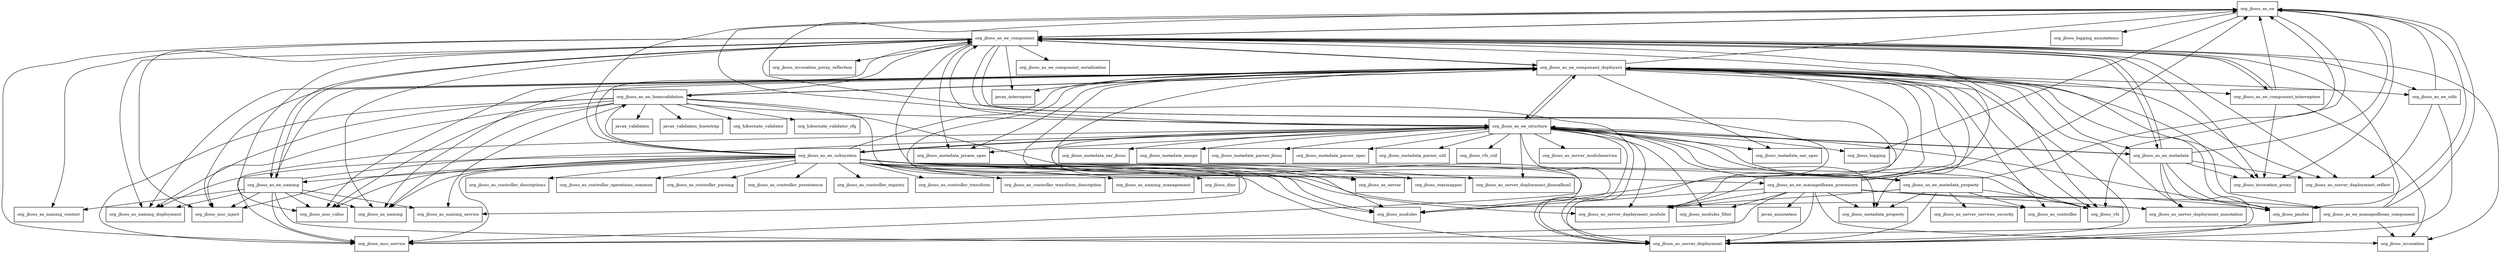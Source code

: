 digraph jboss_as_ee_7_4_0_Final_redhat_19_package_dependencies {
  node [shape = box, fontsize=10.0];
  org_jboss_as_ee -> org_jboss_as_ee_component;
  org_jboss_as_ee -> org_jboss_as_server_deployment;
  org_jboss_as_ee -> org_jboss_invocation_proxy;
  org_jboss_as_ee -> org_jboss_jandex;
  org_jboss_as_ee -> org_jboss_logging;
  org_jboss_as_ee -> org_jboss_logging_annotations;
  org_jboss_as_ee -> org_jboss_vfs;
  org_jboss_as_ee_beanvalidation -> javax_validation;
  org_jboss_as_ee_beanvalidation -> javax_validation_bootstrap;
  org_jboss_as_ee_beanvalidation -> org_hibernate_validator;
  org_jboss_as_ee_beanvalidation -> org_hibernate_validator_cfg;
  org_jboss_as_ee_beanvalidation -> org_jboss_as_ee_component;
  org_jboss_as_ee_beanvalidation -> org_jboss_as_ee_component_deployers;
  org_jboss_as_ee_beanvalidation -> org_jboss_as_ee_structure;
  org_jboss_as_ee_beanvalidation -> org_jboss_as_naming;
  org_jboss_as_ee_beanvalidation -> org_jboss_as_naming_deployment;
  org_jboss_as_ee_beanvalidation -> org_jboss_as_naming_service;
  org_jboss_as_ee_beanvalidation -> org_jboss_as_server_deployment;
  org_jboss_as_ee_beanvalidation -> org_jboss_modules;
  org_jboss_as_ee_beanvalidation -> org_jboss_msc_inject;
  org_jboss_as_ee_beanvalidation -> org_jboss_msc_service;
  org_jboss_as_ee_beanvalidation -> org_jboss_msc_value;
  org_jboss_as_ee_component -> javax_interceptor;
  org_jboss_as_ee_component -> org_jboss_as_ee;
  org_jboss_as_ee_component -> org_jboss_as_ee_component_deployers;
  org_jboss_as_ee_component -> org_jboss_as_ee_component_interceptors;
  org_jboss_as_ee_component -> org_jboss_as_ee_component_serialization;
  org_jboss_as_ee_component -> org_jboss_as_ee_metadata;
  org_jboss_as_ee_component -> org_jboss_as_ee_naming;
  org_jboss_as_ee_component -> org_jboss_as_ee_utils;
  org_jboss_as_ee_component -> org_jboss_as_naming;
  org_jboss_as_ee_component -> org_jboss_as_naming_context;
  org_jboss_as_ee_component -> org_jboss_as_naming_deployment;
  org_jboss_as_ee_component -> org_jboss_as_server_deployment;
  org_jboss_as_ee_component -> org_jboss_as_server_deployment_module;
  org_jboss_as_ee_component -> org_jboss_as_server_deployment_reflect;
  org_jboss_as_ee_component -> org_jboss_invocation;
  org_jboss_as_ee_component -> org_jboss_invocation_proxy;
  org_jboss_as_ee_component -> org_jboss_invocation_proxy_reflection;
  org_jboss_as_ee_component -> org_jboss_metadata_javaee_spec;
  org_jboss_as_ee_component -> org_jboss_modules;
  org_jboss_as_ee_component -> org_jboss_msc_inject;
  org_jboss_as_ee_component -> org_jboss_msc_service;
  org_jboss_as_ee_component -> org_jboss_msc_value;
  org_jboss_as_ee_component -> org_jboss_vfs;
  org_jboss_as_ee_component_deployers -> javax_interceptor;
  org_jboss_as_ee_component_deployers -> org_jboss_as_controller;
  org_jboss_as_ee_component_deployers -> org_jboss_as_ee;
  org_jboss_as_ee_component_deployers -> org_jboss_as_ee_beanvalidation;
  org_jboss_as_ee_component_deployers -> org_jboss_as_ee_component;
  org_jboss_as_ee_component_deployers -> org_jboss_as_ee_component_interceptors;
  org_jboss_as_ee_component_deployers -> org_jboss_as_ee_metadata;
  org_jboss_as_ee_component_deployers -> org_jboss_as_ee_naming;
  org_jboss_as_ee_component_deployers -> org_jboss_as_ee_structure;
  org_jboss_as_ee_component_deployers -> org_jboss_as_ee_utils;
  org_jboss_as_ee_component_deployers -> org_jboss_as_naming;
  org_jboss_as_ee_component_deployers -> org_jboss_as_naming_deployment;
  org_jboss_as_ee_component_deployers -> org_jboss_as_naming_service;
  org_jboss_as_ee_component_deployers -> org_jboss_as_server;
  org_jboss_as_ee_component_deployers -> org_jboss_as_server_deployment;
  org_jboss_as_ee_component_deployers -> org_jboss_as_server_deployment_annotation;
  org_jboss_as_ee_component_deployers -> org_jboss_as_server_deployment_module;
  org_jboss_as_ee_component_deployers -> org_jboss_as_server_deployment_reflect;
  org_jboss_as_ee_component_deployers -> org_jboss_invocation_proxy;
  org_jboss_as_ee_component_deployers -> org_jboss_jandex;
  org_jboss_as_ee_component_deployers -> org_jboss_metadata_ear_spec;
  org_jboss_as_ee_component_deployers -> org_jboss_metadata_javaee_spec;
  org_jboss_as_ee_component_deployers -> org_jboss_metadata_property;
  org_jboss_as_ee_component_deployers -> org_jboss_modules;
  org_jboss_as_ee_component_deployers -> org_jboss_msc_inject;
  org_jboss_as_ee_component_deployers -> org_jboss_msc_service;
  org_jboss_as_ee_component_deployers -> org_jboss_msc_value;
  org_jboss_as_ee_component_deployers -> org_jboss_vfs;
  org_jboss_as_ee_component_interceptors -> org_jboss_as_ee;
  org_jboss_as_ee_component_interceptors -> org_jboss_as_ee_component;
  org_jboss_as_ee_component_interceptors -> org_jboss_invocation;
  org_jboss_as_ee_component_interceptors -> org_jboss_invocation_proxy;
  org_jboss_as_ee_managedbean_component -> org_jboss_as_ee;
  org_jboss_as_ee_managedbean_component -> org_jboss_as_ee_component;
  org_jboss_as_ee_managedbean_component -> org_jboss_as_ee_component_deployers;
  org_jboss_as_ee_managedbean_component -> org_jboss_as_server_deployment;
  org_jboss_as_ee_managedbean_component -> org_jboss_invocation;
  org_jboss_as_ee_managedbean_component -> org_jboss_msc_service;
  org_jboss_as_ee_managedbean_processors -> javax_annotation;
  org_jboss_as_ee_managedbean_processors -> org_jboss_as_ee;
  org_jboss_as_ee_managedbean_processors -> org_jboss_as_ee_component;
  org_jboss_as_ee_managedbean_processors -> org_jboss_as_ee_component_deployers;
  org_jboss_as_ee_managedbean_processors -> org_jboss_as_ee_managedbean_component;
  org_jboss_as_ee_managedbean_processors -> org_jboss_as_ee_structure;
  org_jboss_as_ee_managedbean_processors -> org_jboss_as_server_deployment;
  org_jboss_as_ee_managedbean_processors -> org_jboss_as_server_deployment_annotation;
  org_jboss_as_ee_managedbean_processors -> org_jboss_as_server_deployment_module;
  org_jboss_as_ee_managedbean_processors -> org_jboss_invocation;
  org_jboss_as_ee_managedbean_processors -> org_jboss_jandex;
  org_jboss_as_ee_managedbean_processors -> org_jboss_metadata_property;
  org_jboss_as_ee_managedbean_processors -> org_jboss_modules;
  org_jboss_as_ee_managedbean_processors -> org_jboss_modules_filter;
  org_jboss_as_ee_managedbean_processors -> org_jboss_msc_service;
  org_jboss_as_ee_metadata -> org_jboss_as_ee;
  org_jboss_as_ee_metadata -> org_jboss_as_ee_component;
  org_jboss_as_ee_metadata -> org_jboss_as_ee_structure;
  org_jboss_as_ee_metadata -> org_jboss_as_server_deployment;
  org_jboss_as_ee_metadata -> org_jboss_as_server_deployment_annotation;
  org_jboss_as_ee_metadata -> org_jboss_as_server_deployment_reflect;
  org_jboss_as_ee_metadata -> org_jboss_invocation_proxy;
  org_jboss_as_ee_metadata -> org_jboss_jandex;
  org_jboss_as_ee_metadata_property -> org_jboss_as_controller;
  org_jboss_as_ee_metadata_property -> org_jboss_as_ee;
  org_jboss_as_ee_metadata_property -> org_jboss_as_server_deployment;
  org_jboss_as_ee_metadata_property -> org_jboss_as_server_deployment_module;
  org_jboss_as_ee_metadata_property -> org_jboss_as_server_services_security;
  org_jboss_as_ee_metadata_property -> org_jboss_metadata_property;
  org_jboss_as_ee_metadata_property -> org_jboss_vfs;
  org_jboss_as_ee_naming -> org_jboss_as_ee_component;
  org_jboss_as_ee_naming -> org_jboss_as_ee_structure;
  org_jboss_as_ee_naming -> org_jboss_as_naming;
  org_jboss_as_ee_naming -> org_jboss_as_naming_context;
  org_jboss_as_ee_naming -> org_jboss_as_naming_deployment;
  org_jboss_as_ee_naming -> org_jboss_as_naming_service;
  org_jboss_as_ee_naming -> org_jboss_as_server_deployment;
  org_jboss_as_ee_naming -> org_jboss_msc_inject;
  org_jboss_as_ee_naming -> org_jboss_msc_service;
  org_jboss_as_ee_naming -> org_jboss_msc_value;
  org_jboss_as_ee_structure -> org_jboss_as_ee;
  org_jboss_as_ee_structure -> org_jboss_as_ee_component;
  org_jboss_as_ee_structure -> org_jboss_as_ee_component_deployers;
  org_jboss_as_ee_structure -> org_jboss_as_ee_metadata;
  org_jboss_as_ee_structure -> org_jboss_as_ee_metadata_property;
  org_jboss_as_ee_structure -> org_jboss_as_ee_subsystem;
  org_jboss_as_ee_structure -> org_jboss_as_server_deployment;
  org_jboss_as_ee_structure -> org_jboss_as_server_deployment_jbossallxml;
  org_jboss_as_ee_structure -> org_jboss_as_server_deployment_module;
  org_jboss_as_ee_structure -> org_jboss_as_server_moduleservice;
  org_jboss_as_ee_structure -> org_jboss_jandex;
  org_jboss_as_ee_structure -> org_jboss_logging;
  org_jboss_as_ee_structure -> org_jboss_metadata_ear_jboss;
  org_jboss_as_ee_structure -> org_jboss_metadata_ear_spec;
  org_jboss_as_ee_structure -> org_jboss_metadata_javaee_spec;
  org_jboss_as_ee_structure -> org_jboss_metadata_merge;
  org_jboss_as_ee_structure -> org_jboss_metadata_parser_jboss;
  org_jboss_as_ee_structure -> org_jboss_metadata_parser_spec;
  org_jboss_as_ee_structure -> org_jboss_metadata_parser_util;
  org_jboss_as_ee_structure -> org_jboss_metadata_property;
  org_jboss_as_ee_structure -> org_jboss_modules;
  org_jboss_as_ee_structure -> org_jboss_modules_filter;
  org_jboss_as_ee_structure -> org_jboss_msc_service;
  org_jboss_as_ee_structure -> org_jboss_staxmapper;
  org_jboss_as_ee_structure -> org_jboss_vfs;
  org_jboss_as_ee_structure -> org_jboss_vfs_util;
  org_jboss_as_ee_subsystem -> org_jboss_as_controller;
  org_jboss_as_ee_subsystem -> org_jboss_as_controller_descriptions;
  org_jboss_as_ee_subsystem -> org_jboss_as_controller_operations_common;
  org_jboss_as_ee_subsystem -> org_jboss_as_controller_parsing;
  org_jboss_as_ee_subsystem -> org_jboss_as_controller_persistence;
  org_jboss_as_ee_subsystem -> org_jboss_as_controller_registry;
  org_jboss_as_ee_subsystem -> org_jboss_as_controller_transform;
  org_jboss_as_ee_subsystem -> org_jboss_as_controller_transform_description;
  org_jboss_as_ee_subsystem -> org_jboss_as_ee;
  org_jboss_as_ee_subsystem -> org_jboss_as_ee_beanvalidation;
  org_jboss_as_ee_subsystem -> org_jboss_as_ee_component;
  org_jboss_as_ee_subsystem -> org_jboss_as_ee_component_deployers;
  org_jboss_as_ee_subsystem -> org_jboss_as_ee_managedbean_processors;
  org_jboss_as_ee_subsystem -> org_jboss_as_ee_metadata_property;
  org_jboss_as_ee_subsystem -> org_jboss_as_ee_naming;
  org_jboss_as_ee_subsystem -> org_jboss_as_ee_structure;
  org_jboss_as_ee_subsystem -> org_jboss_as_naming;
  org_jboss_as_ee_subsystem -> org_jboss_as_naming_deployment;
  org_jboss_as_ee_subsystem -> org_jboss_as_naming_management;
  org_jboss_as_ee_subsystem -> org_jboss_as_server;
  org_jboss_as_ee_subsystem -> org_jboss_as_server_deployment;
  org_jboss_as_ee_subsystem -> org_jboss_as_server_deployment_jbossallxml;
  org_jboss_as_ee_subsystem -> org_jboss_as_server_deployment_module;
  org_jboss_as_ee_subsystem -> org_jboss_dmr;
  org_jboss_as_ee_subsystem -> org_jboss_modules;
  org_jboss_as_ee_subsystem -> org_jboss_msc_inject;
  org_jboss_as_ee_subsystem -> org_jboss_msc_service;
  org_jboss_as_ee_subsystem -> org_jboss_msc_value;
  org_jboss_as_ee_subsystem -> org_jboss_staxmapper;
  org_jboss_as_ee_subsystem -> org_jboss_vfs;
  org_jboss_as_ee_utils -> org_jboss_as_ee;
  org_jboss_as_ee_utils -> org_jboss_as_server_deployment;
  org_jboss_as_ee_utils -> org_jboss_as_server_deployment_reflect;
}
